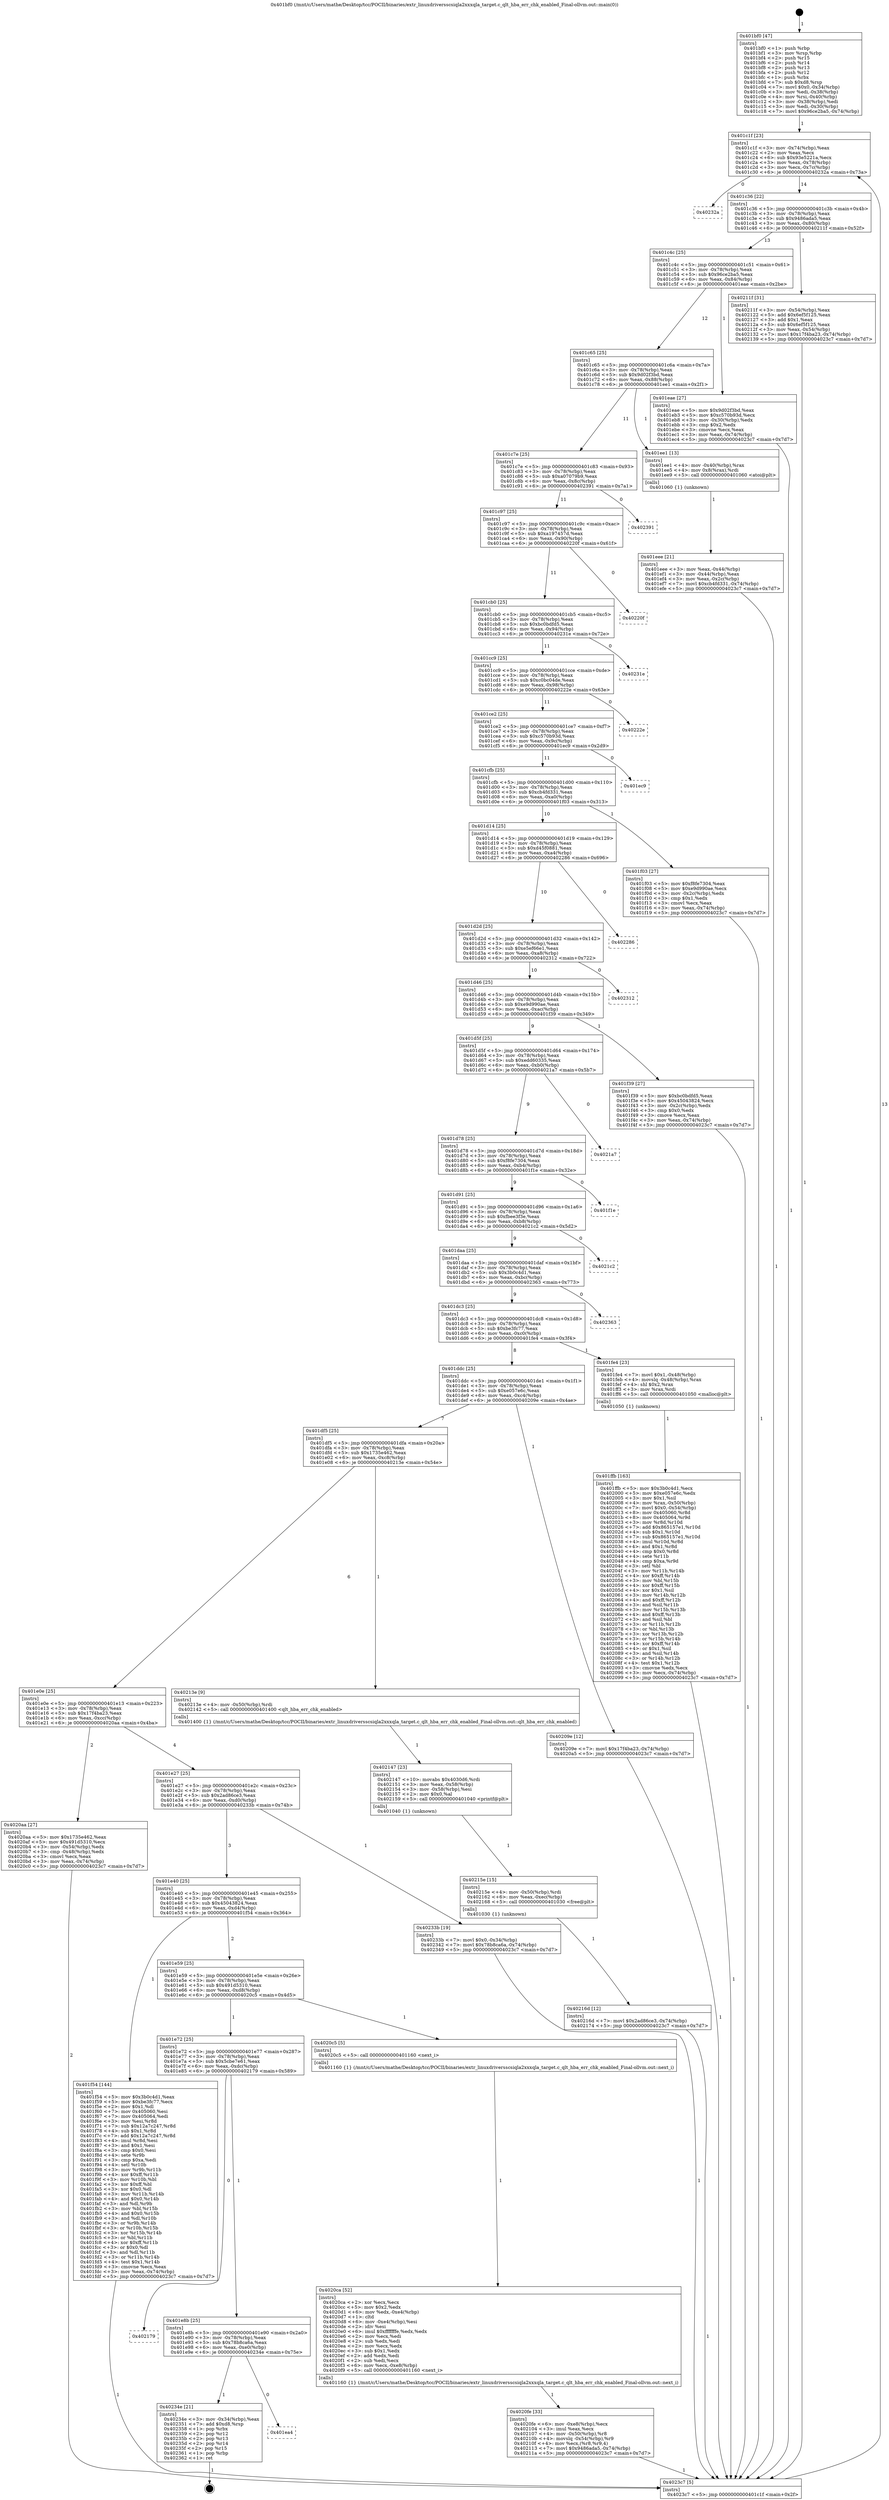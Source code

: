 digraph "0x401bf0" {
  label = "0x401bf0 (/mnt/c/Users/mathe/Desktop/tcc/POCII/binaries/extr_linuxdriversscsiqla2xxxqla_target.c_qlt_hba_err_chk_enabled_Final-ollvm.out::main(0))"
  labelloc = "t"
  node[shape=record]

  Entry [label="",width=0.3,height=0.3,shape=circle,fillcolor=black,style=filled]
  "0x401c1f" [label="{
     0x401c1f [23]\l
     | [instrs]\l
     &nbsp;&nbsp;0x401c1f \<+3\>: mov -0x74(%rbp),%eax\l
     &nbsp;&nbsp;0x401c22 \<+2\>: mov %eax,%ecx\l
     &nbsp;&nbsp;0x401c24 \<+6\>: sub $0x93e5221a,%ecx\l
     &nbsp;&nbsp;0x401c2a \<+3\>: mov %eax,-0x78(%rbp)\l
     &nbsp;&nbsp;0x401c2d \<+3\>: mov %ecx,-0x7c(%rbp)\l
     &nbsp;&nbsp;0x401c30 \<+6\>: je 000000000040232a \<main+0x73a\>\l
  }"]
  "0x40232a" [label="{
     0x40232a\l
  }", style=dashed]
  "0x401c36" [label="{
     0x401c36 [22]\l
     | [instrs]\l
     &nbsp;&nbsp;0x401c36 \<+5\>: jmp 0000000000401c3b \<main+0x4b\>\l
     &nbsp;&nbsp;0x401c3b \<+3\>: mov -0x78(%rbp),%eax\l
     &nbsp;&nbsp;0x401c3e \<+5\>: sub $0x9486ada5,%eax\l
     &nbsp;&nbsp;0x401c43 \<+3\>: mov %eax,-0x80(%rbp)\l
     &nbsp;&nbsp;0x401c46 \<+6\>: je 000000000040211f \<main+0x52f\>\l
  }"]
  Exit [label="",width=0.3,height=0.3,shape=circle,fillcolor=black,style=filled,peripheries=2]
  "0x40211f" [label="{
     0x40211f [31]\l
     | [instrs]\l
     &nbsp;&nbsp;0x40211f \<+3\>: mov -0x54(%rbp),%eax\l
     &nbsp;&nbsp;0x402122 \<+5\>: add $0x6ef5f125,%eax\l
     &nbsp;&nbsp;0x402127 \<+3\>: add $0x1,%eax\l
     &nbsp;&nbsp;0x40212a \<+5\>: sub $0x6ef5f125,%eax\l
     &nbsp;&nbsp;0x40212f \<+3\>: mov %eax,-0x54(%rbp)\l
     &nbsp;&nbsp;0x402132 \<+7\>: movl $0x17f4ba23,-0x74(%rbp)\l
     &nbsp;&nbsp;0x402139 \<+5\>: jmp 00000000004023c7 \<main+0x7d7\>\l
  }"]
  "0x401c4c" [label="{
     0x401c4c [25]\l
     | [instrs]\l
     &nbsp;&nbsp;0x401c4c \<+5\>: jmp 0000000000401c51 \<main+0x61\>\l
     &nbsp;&nbsp;0x401c51 \<+3\>: mov -0x78(%rbp),%eax\l
     &nbsp;&nbsp;0x401c54 \<+5\>: sub $0x96ce2ba5,%eax\l
     &nbsp;&nbsp;0x401c59 \<+6\>: mov %eax,-0x84(%rbp)\l
     &nbsp;&nbsp;0x401c5f \<+6\>: je 0000000000401eae \<main+0x2be\>\l
  }"]
  "0x401ea4" [label="{
     0x401ea4\l
  }", style=dashed]
  "0x401eae" [label="{
     0x401eae [27]\l
     | [instrs]\l
     &nbsp;&nbsp;0x401eae \<+5\>: mov $0x9d02f3bd,%eax\l
     &nbsp;&nbsp;0x401eb3 \<+5\>: mov $0xc570b93d,%ecx\l
     &nbsp;&nbsp;0x401eb8 \<+3\>: mov -0x30(%rbp),%edx\l
     &nbsp;&nbsp;0x401ebb \<+3\>: cmp $0x2,%edx\l
     &nbsp;&nbsp;0x401ebe \<+3\>: cmovne %ecx,%eax\l
     &nbsp;&nbsp;0x401ec1 \<+3\>: mov %eax,-0x74(%rbp)\l
     &nbsp;&nbsp;0x401ec4 \<+5\>: jmp 00000000004023c7 \<main+0x7d7\>\l
  }"]
  "0x401c65" [label="{
     0x401c65 [25]\l
     | [instrs]\l
     &nbsp;&nbsp;0x401c65 \<+5\>: jmp 0000000000401c6a \<main+0x7a\>\l
     &nbsp;&nbsp;0x401c6a \<+3\>: mov -0x78(%rbp),%eax\l
     &nbsp;&nbsp;0x401c6d \<+5\>: sub $0x9d02f3bd,%eax\l
     &nbsp;&nbsp;0x401c72 \<+6\>: mov %eax,-0x88(%rbp)\l
     &nbsp;&nbsp;0x401c78 \<+6\>: je 0000000000401ee1 \<main+0x2f1\>\l
  }"]
  "0x4023c7" [label="{
     0x4023c7 [5]\l
     | [instrs]\l
     &nbsp;&nbsp;0x4023c7 \<+5\>: jmp 0000000000401c1f \<main+0x2f\>\l
  }"]
  "0x401bf0" [label="{
     0x401bf0 [47]\l
     | [instrs]\l
     &nbsp;&nbsp;0x401bf0 \<+1\>: push %rbp\l
     &nbsp;&nbsp;0x401bf1 \<+3\>: mov %rsp,%rbp\l
     &nbsp;&nbsp;0x401bf4 \<+2\>: push %r15\l
     &nbsp;&nbsp;0x401bf6 \<+2\>: push %r14\l
     &nbsp;&nbsp;0x401bf8 \<+2\>: push %r13\l
     &nbsp;&nbsp;0x401bfa \<+2\>: push %r12\l
     &nbsp;&nbsp;0x401bfc \<+1\>: push %rbx\l
     &nbsp;&nbsp;0x401bfd \<+7\>: sub $0xd8,%rsp\l
     &nbsp;&nbsp;0x401c04 \<+7\>: movl $0x0,-0x34(%rbp)\l
     &nbsp;&nbsp;0x401c0b \<+3\>: mov %edi,-0x38(%rbp)\l
     &nbsp;&nbsp;0x401c0e \<+4\>: mov %rsi,-0x40(%rbp)\l
     &nbsp;&nbsp;0x401c12 \<+3\>: mov -0x38(%rbp),%edi\l
     &nbsp;&nbsp;0x401c15 \<+3\>: mov %edi,-0x30(%rbp)\l
     &nbsp;&nbsp;0x401c18 \<+7\>: movl $0x96ce2ba5,-0x74(%rbp)\l
  }"]
  "0x40234e" [label="{
     0x40234e [21]\l
     | [instrs]\l
     &nbsp;&nbsp;0x40234e \<+3\>: mov -0x34(%rbp),%eax\l
     &nbsp;&nbsp;0x402351 \<+7\>: add $0xd8,%rsp\l
     &nbsp;&nbsp;0x402358 \<+1\>: pop %rbx\l
     &nbsp;&nbsp;0x402359 \<+2\>: pop %r12\l
     &nbsp;&nbsp;0x40235b \<+2\>: pop %r13\l
     &nbsp;&nbsp;0x40235d \<+2\>: pop %r14\l
     &nbsp;&nbsp;0x40235f \<+2\>: pop %r15\l
     &nbsp;&nbsp;0x402361 \<+1\>: pop %rbp\l
     &nbsp;&nbsp;0x402362 \<+1\>: ret\l
  }"]
  "0x401ee1" [label="{
     0x401ee1 [13]\l
     | [instrs]\l
     &nbsp;&nbsp;0x401ee1 \<+4\>: mov -0x40(%rbp),%rax\l
     &nbsp;&nbsp;0x401ee5 \<+4\>: mov 0x8(%rax),%rdi\l
     &nbsp;&nbsp;0x401ee9 \<+5\>: call 0000000000401060 \<atoi@plt\>\l
     | [calls]\l
     &nbsp;&nbsp;0x401060 \{1\} (unknown)\l
  }"]
  "0x401c7e" [label="{
     0x401c7e [25]\l
     | [instrs]\l
     &nbsp;&nbsp;0x401c7e \<+5\>: jmp 0000000000401c83 \<main+0x93\>\l
     &nbsp;&nbsp;0x401c83 \<+3\>: mov -0x78(%rbp),%eax\l
     &nbsp;&nbsp;0x401c86 \<+5\>: sub $0xa07079b9,%eax\l
     &nbsp;&nbsp;0x401c8b \<+6\>: mov %eax,-0x8c(%rbp)\l
     &nbsp;&nbsp;0x401c91 \<+6\>: je 0000000000402391 \<main+0x7a1\>\l
  }"]
  "0x401eee" [label="{
     0x401eee [21]\l
     | [instrs]\l
     &nbsp;&nbsp;0x401eee \<+3\>: mov %eax,-0x44(%rbp)\l
     &nbsp;&nbsp;0x401ef1 \<+3\>: mov -0x44(%rbp),%eax\l
     &nbsp;&nbsp;0x401ef4 \<+3\>: mov %eax,-0x2c(%rbp)\l
     &nbsp;&nbsp;0x401ef7 \<+7\>: movl $0xcb4fd331,-0x74(%rbp)\l
     &nbsp;&nbsp;0x401efe \<+5\>: jmp 00000000004023c7 \<main+0x7d7\>\l
  }"]
  "0x401e8b" [label="{
     0x401e8b [25]\l
     | [instrs]\l
     &nbsp;&nbsp;0x401e8b \<+5\>: jmp 0000000000401e90 \<main+0x2a0\>\l
     &nbsp;&nbsp;0x401e90 \<+3\>: mov -0x78(%rbp),%eax\l
     &nbsp;&nbsp;0x401e93 \<+5\>: sub $0x78b8ca6a,%eax\l
     &nbsp;&nbsp;0x401e98 \<+6\>: mov %eax,-0xe0(%rbp)\l
     &nbsp;&nbsp;0x401e9e \<+6\>: je 000000000040234e \<main+0x75e\>\l
  }"]
  "0x402391" [label="{
     0x402391\l
  }", style=dashed]
  "0x401c97" [label="{
     0x401c97 [25]\l
     | [instrs]\l
     &nbsp;&nbsp;0x401c97 \<+5\>: jmp 0000000000401c9c \<main+0xac\>\l
     &nbsp;&nbsp;0x401c9c \<+3\>: mov -0x78(%rbp),%eax\l
     &nbsp;&nbsp;0x401c9f \<+5\>: sub $0xa197457d,%eax\l
     &nbsp;&nbsp;0x401ca4 \<+6\>: mov %eax,-0x90(%rbp)\l
     &nbsp;&nbsp;0x401caa \<+6\>: je 000000000040220f \<main+0x61f\>\l
  }"]
  "0x402179" [label="{
     0x402179\l
  }", style=dashed]
  "0x40220f" [label="{
     0x40220f\l
  }", style=dashed]
  "0x401cb0" [label="{
     0x401cb0 [25]\l
     | [instrs]\l
     &nbsp;&nbsp;0x401cb0 \<+5\>: jmp 0000000000401cb5 \<main+0xc5\>\l
     &nbsp;&nbsp;0x401cb5 \<+3\>: mov -0x78(%rbp),%eax\l
     &nbsp;&nbsp;0x401cb8 \<+5\>: sub $0xbc0bdfd5,%eax\l
     &nbsp;&nbsp;0x401cbd \<+6\>: mov %eax,-0x94(%rbp)\l
     &nbsp;&nbsp;0x401cc3 \<+6\>: je 000000000040231e \<main+0x72e\>\l
  }"]
  "0x40216d" [label="{
     0x40216d [12]\l
     | [instrs]\l
     &nbsp;&nbsp;0x40216d \<+7\>: movl $0x2ad86ce3,-0x74(%rbp)\l
     &nbsp;&nbsp;0x402174 \<+5\>: jmp 00000000004023c7 \<main+0x7d7\>\l
  }"]
  "0x40231e" [label="{
     0x40231e\l
  }", style=dashed]
  "0x401cc9" [label="{
     0x401cc9 [25]\l
     | [instrs]\l
     &nbsp;&nbsp;0x401cc9 \<+5\>: jmp 0000000000401cce \<main+0xde\>\l
     &nbsp;&nbsp;0x401cce \<+3\>: mov -0x78(%rbp),%eax\l
     &nbsp;&nbsp;0x401cd1 \<+5\>: sub $0xc0bc04de,%eax\l
     &nbsp;&nbsp;0x401cd6 \<+6\>: mov %eax,-0x98(%rbp)\l
     &nbsp;&nbsp;0x401cdc \<+6\>: je 000000000040222e \<main+0x63e\>\l
  }"]
  "0x40215e" [label="{
     0x40215e [15]\l
     | [instrs]\l
     &nbsp;&nbsp;0x40215e \<+4\>: mov -0x50(%rbp),%rdi\l
     &nbsp;&nbsp;0x402162 \<+6\>: mov %eax,-0xec(%rbp)\l
     &nbsp;&nbsp;0x402168 \<+5\>: call 0000000000401030 \<free@plt\>\l
     | [calls]\l
     &nbsp;&nbsp;0x401030 \{1\} (unknown)\l
  }"]
  "0x40222e" [label="{
     0x40222e\l
  }", style=dashed]
  "0x401ce2" [label="{
     0x401ce2 [25]\l
     | [instrs]\l
     &nbsp;&nbsp;0x401ce2 \<+5\>: jmp 0000000000401ce7 \<main+0xf7\>\l
     &nbsp;&nbsp;0x401ce7 \<+3\>: mov -0x78(%rbp),%eax\l
     &nbsp;&nbsp;0x401cea \<+5\>: sub $0xc570b93d,%eax\l
     &nbsp;&nbsp;0x401cef \<+6\>: mov %eax,-0x9c(%rbp)\l
     &nbsp;&nbsp;0x401cf5 \<+6\>: je 0000000000401ec9 \<main+0x2d9\>\l
  }"]
  "0x402147" [label="{
     0x402147 [23]\l
     | [instrs]\l
     &nbsp;&nbsp;0x402147 \<+10\>: movabs $0x4030d6,%rdi\l
     &nbsp;&nbsp;0x402151 \<+3\>: mov %eax,-0x58(%rbp)\l
     &nbsp;&nbsp;0x402154 \<+3\>: mov -0x58(%rbp),%esi\l
     &nbsp;&nbsp;0x402157 \<+2\>: mov $0x0,%al\l
     &nbsp;&nbsp;0x402159 \<+5\>: call 0000000000401040 \<printf@plt\>\l
     | [calls]\l
     &nbsp;&nbsp;0x401040 \{1\} (unknown)\l
  }"]
  "0x401ec9" [label="{
     0x401ec9\l
  }", style=dashed]
  "0x401cfb" [label="{
     0x401cfb [25]\l
     | [instrs]\l
     &nbsp;&nbsp;0x401cfb \<+5\>: jmp 0000000000401d00 \<main+0x110\>\l
     &nbsp;&nbsp;0x401d00 \<+3\>: mov -0x78(%rbp),%eax\l
     &nbsp;&nbsp;0x401d03 \<+5\>: sub $0xcb4fd331,%eax\l
     &nbsp;&nbsp;0x401d08 \<+6\>: mov %eax,-0xa0(%rbp)\l
     &nbsp;&nbsp;0x401d0e \<+6\>: je 0000000000401f03 \<main+0x313\>\l
  }"]
  "0x4020fe" [label="{
     0x4020fe [33]\l
     | [instrs]\l
     &nbsp;&nbsp;0x4020fe \<+6\>: mov -0xe8(%rbp),%ecx\l
     &nbsp;&nbsp;0x402104 \<+3\>: imul %eax,%ecx\l
     &nbsp;&nbsp;0x402107 \<+4\>: mov -0x50(%rbp),%r8\l
     &nbsp;&nbsp;0x40210b \<+4\>: movslq -0x54(%rbp),%r9\l
     &nbsp;&nbsp;0x40210f \<+4\>: mov %ecx,(%r8,%r9,4)\l
     &nbsp;&nbsp;0x402113 \<+7\>: movl $0x9486ada5,-0x74(%rbp)\l
     &nbsp;&nbsp;0x40211a \<+5\>: jmp 00000000004023c7 \<main+0x7d7\>\l
  }"]
  "0x401f03" [label="{
     0x401f03 [27]\l
     | [instrs]\l
     &nbsp;&nbsp;0x401f03 \<+5\>: mov $0xf8fe7304,%eax\l
     &nbsp;&nbsp;0x401f08 \<+5\>: mov $0xe9d990ae,%ecx\l
     &nbsp;&nbsp;0x401f0d \<+3\>: mov -0x2c(%rbp),%edx\l
     &nbsp;&nbsp;0x401f10 \<+3\>: cmp $0x1,%edx\l
     &nbsp;&nbsp;0x401f13 \<+3\>: cmovl %ecx,%eax\l
     &nbsp;&nbsp;0x401f16 \<+3\>: mov %eax,-0x74(%rbp)\l
     &nbsp;&nbsp;0x401f19 \<+5\>: jmp 00000000004023c7 \<main+0x7d7\>\l
  }"]
  "0x401d14" [label="{
     0x401d14 [25]\l
     | [instrs]\l
     &nbsp;&nbsp;0x401d14 \<+5\>: jmp 0000000000401d19 \<main+0x129\>\l
     &nbsp;&nbsp;0x401d19 \<+3\>: mov -0x78(%rbp),%eax\l
     &nbsp;&nbsp;0x401d1c \<+5\>: sub $0xd45f0881,%eax\l
     &nbsp;&nbsp;0x401d21 \<+6\>: mov %eax,-0xa4(%rbp)\l
     &nbsp;&nbsp;0x401d27 \<+6\>: je 0000000000402286 \<main+0x696\>\l
  }"]
  "0x4020ca" [label="{
     0x4020ca [52]\l
     | [instrs]\l
     &nbsp;&nbsp;0x4020ca \<+2\>: xor %ecx,%ecx\l
     &nbsp;&nbsp;0x4020cc \<+5\>: mov $0x2,%edx\l
     &nbsp;&nbsp;0x4020d1 \<+6\>: mov %edx,-0xe4(%rbp)\l
     &nbsp;&nbsp;0x4020d7 \<+1\>: cltd\l
     &nbsp;&nbsp;0x4020d8 \<+6\>: mov -0xe4(%rbp),%esi\l
     &nbsp;&nbsp;0x4020de \<+2\>: idiv %esi\l
     &nbsp;&nbsp;0x4020e0 \<+6\>: imul $0xfffffffe,%edx,%edx\l
     &nbsp;&nbsp;0x4020e6 \<+2\>: mov %ecx,%edi\l
     &nbsp;&nbsp;0x4020e8 \<+2\>: sub %edx,%edi\l
     &nbsp;&nbsp;0x4020ea \<+2\>: mov %ecx,%edx\l
     &nbsp;&nbsp;0x4020ec \<+3\>: sub $0x1,%edx\l
     &nbsp;&nbsp;0x4020ef \<+2\>: add %edx,%edi\l
     &nbsp;&nbsp;0x4020f1 \<+2\>: sub %edi,%ecx\l
     &nbsp;&nbsp;0x4020f3 \<+6\>: mov %ecx,-0xe8(%rbp)\l
     &nbsp;&nbsp;0x4020f9 \<+5\>: call 0000000000401160 \<next_i\>\l
     | [calls]\l
     &nbsp;&nbsp;0x401160 \{1\} (/mnt/c/Users/mathe/Desktop/tcc/POCII/binaries/extr_linuxdriversscsiqla2xxxqla_target.c_qlt_hba_err_chk_enabled_Final-ollvm.out::next_i)\l
  }"]
  "0x402286" [label="{
     0x402286\l
  }", style=dashed]
  "0x401d2d" [label="{
     0x401d2d [25]\l
     | [instrs]\l
     &nbsp;&nbsp;0x401d2d \<+5\>: jmp 0000000000401d32 \<main+0x142\>\l
     &nbsp;&nbsp;0x401d32 \<+3\>: mov -0x78(%rbp),%eax\l
     &nbsp;&nbsp;0x401d35 \<+5\>: sub $0xe5ef66e1,%eax\l
     &nbsp;&nbsp;0x401d3a \<+6\>: mov %eax,-0xa8(%rbp)\l
     &nbsp;&nbsp;0x401d40 \<+6\>: je 0000000000402312 \<main+0x722\>\l
  }"]
  "0x401e72" [label="{
     0x401e72 [25]\l
     | [instrs]\l
     &nbsp;&nbsp;0x401e72 \<+5\>: jmp 0000000000401e77 \<main+0x287\>\l
     &nbsp;&nbsp;0x401e77 \<+3\>: mov -0x78(%rbp),%eax\l
     &nbsp;&nbsp;0x401e7a \<+5\>: sub $0x5cbe7e61,%eax\l
     &nbsp;&nbsp;0x401e7f \<+6\>: mov %eax,-0xdc(%rbp)\l
     &nbsp;&nbsp;0x401e85 \<+6\>: je 0000000000402179 \<main+0x589\>\l
  }"]
  "0x402312" [label="{
     0x402312\l
  }", style=dashed]
  "0x401d46" [label="{
     0x401d46 [25]\l
     | [instrs]\l
     &nbsp;&nbsp;0x401d46 \<+5\>: jmp 0000000000401d4b \<main+0x15b\>\l
     &nbsp;&nbsp;0x401d4b \<+3\>: mov -0x78(%rbp),%eax\l
     &nbsp;&nbsp;0x401d4e \<+5\>: sub $0xe9d990ae,%eax\l
     &nbsp;&nbsp;0x401d53 \<+6\>: mov %eax,-0xac(%rbp)\l
     &nbsp;&nbsp;0x401d59 \<+6\>: je 0000000000401f39 \<main+0x349\>\l
  }"]
  "0x4020c5" [label="{
     0x4020c5 [5]\l
     | [instrs]\l
     &nbsp;&nbsp;0x4020c5 \<+5\>: call 0000000000401160 \<next_i\>\l
     | [calls]\l
     &nbsp;&nbsp;0x401160 \{1\} (/mnt/c/Users/mathe/Desktop/tcc/POCII/binaries/extr_linuxdriversscsiqla2xxxqla_target.c_qlt_hba_err_chk_enabled_Final-ollvm.out::next_i)\l
  }"]
  "0x401f39" [label="{
     0x401f39 [27]\l
     | [instrs]\l
     &nbsp;&nbsp;0x401f39 \<+5\>: mov $0xbc0bdfd5,%eax\l
     &nbsp;&nbsp;0x401f3e \<+5\>: mov $0x45043824,%ecx\l
     &nbsp;&nbsp;0x401f43 \<+3\>: mov -0x2c(%rbp),%edx\l
     &nbsp;&nbsp;0x401f46 \<+3\>: cmp $0x0,%edx\l
     &nbsp;&nbsp;0x401f49 \<+3\>: cmove %ecx,%eax\l
     &nbsp;&nbsp;0x401f4c \<+3\>: mov %eax,-0x74(%rbp)\l
     &nbsp;&nbsp;0x401f4f \<+5\>: jmp 00000000004023c7 \<main+0x7d7\>\l
  }"]
  "0x401d5f" [label="{
     0x401d5f [25]\l
     | [instrs]\l
     &nbsp;&nbsp;0x401d5f \<+5\>: jmp 0000000000401d64 \<main+0x174\>\l
     &nbsp;&nbsp;0x401d64 \<+3\>: mov -0x78(%rbp),%eax\l
     &nbsp;&nbsp;0x401d67 \<+5\>: sub $0xedd60335,%eax\l
     &nbsp;&nbsp;0x401d6c \<+6\>: mov %eax,-0xb0(%rbp)\l
     &nbsp;&nbsp;0x401d72 \<+6\>: je 00000000004021a7 \<main+0x5b7\>\l
  }"]
  "0x401ffb" [label="{
     0x401ffb [163]\l
     | [instrs]\l
     &nbsp;&nbsp;0x401ffb \<+5\>: mov $0x3b0c4d1,%ecx\l
     &nbsp;&nbsp;0x402000 \<+5\>: mov $0xe057e6c,%edx\l
     &nbsp;&nbsp;0x402005 \<+3\>: mov $0x1,%sil\l
     &nbsp;&nbsp;0x402008 \<+4\>: mov %rax,-0x50(%rbp)\l
     &nbsp;&nbsp;0x40200c \<+7\>: movl $0x0,-0x54(%rbp)\l
     &nbsp;&nbsp;0x402013 \<+8\>: mov 0x405060,%r8d\l
     &nbsp;&nbsp;0x40201b \<+8\>: mov 0x405064,%r9d\l
     &nbsp;&nbsp;0x402023 \<+3\>: mov %r8d,%r10d\l
     &nbsp;&nbsp;0x402026 \<+7\>: add $0x865157e1,%r10d\l
     &nbsp;&nbsp;0x40202d \<+4\>: sub $0x1,%r10d\l
     &nbsp;&nbsp;0x402031 \<+7\>: sub $0x865157e1,%r10d\l
     &nbsp;&nbsp;0x402038 \<+4\>: imul %r10d,%r8d\l
     &nbsp;&nbsp;0x40203c \<+4\>: and $0x1,%r8d\l
     &nbsp;&nbsp;0x402040 \<+4\>: cmp $0x0,%r8d\l
     &nbsp;&nbsp;0x402044 \<+4\>: sete %r11b\l
     &nbsp;&nbsp;0x402048 \<+4\>: cmp $0xa,%r9d\l
     &nbsp;&nbsp;0x40204c \<+3\>: setl %bl\l
     &nbsp;&nbsp;0x40204f \<+3\>: mov %r11b,%r14b\l
     &nbsp;&nbsp;0x402052 \<+4\>: xor $0xff,%r14b\l
     &nbsp;&nbsp;0x402056 \<+3\>: mov %bl,%r15b\l
     &nbsp;&nbsp;0x402059 \<+4\>: xor $0xff,%r15b\l
     &nbsp;&nbsp;0x40205d \<+4\>: xor $0x1,%sil\l
     &nbsp;&nbsp;0x402061 \<+3\>: mov %r14b,%r12b\l
     &nbsp;&nbsp;0x402064 \<+4\>: and $0xff,%r12b\l
     &nbsp;&nbsp;0x402068 \<+3\>: and %sil,%r11b\l
     &nbsp;&nbsp;0x40206b \<+3\>: mov %r15b,%r13b\l
     &nbsp;&nbsp;0x40206e \<+4\>: and $0xff,%r13b\l
     &nbsp;&nbsp;0x402072 \<+3\>: and %sil,%bl\l
     &nbsp;&nbsp;0x402075 \<+3\>: or %r11b,%r12b\l
     &nbsp;&nbsp;0x402078 \<+3\>: or %bl,%r13b\l
     &nbsp;&nbsp;0x40207b \<+3\>: xor %r13b,%r12b\l
     &nbsp;&nbsp;0x40207e \<+3\>: or %r15b,%r14b\l
     &nbsp;&nbsp;0x402081 \<+4\>: xor $0xff,%r14b\l
     &nbsp;&nbsp;0x402085 \<+4\>: or $0x1,%sil\l
     &nbsp;&nbsp;0x402089 \<+3\>: and %sil,%r14b\l
     &nbsp;&nbsp;0x40208c \<+3\>: or %r14b,%r12b\l
     &nbsp;&nbsp;0x40208f \<+4\>: test $0x1,%r12b\l
     &nbsp;&nbsp;0x402093 \<+3\>: cmovne %edx,%ecx\l
     &nbsp;&nbsp;0x402096 \<+3\>: mov %ecx,-0x74(%rbp)\l
     &nbsp;&nbsp;0x402099 \<+5\>: jmp 00000000004023c7 \<main+0x7d7\>\l
  }"]
  "0x4021a7" [label="{
     0x4021a7\l
  }", style=dashed]
  "0x401d78" [label="{
     0x401d78 [25]\l
     | [instrs]\l
     &nbsp;&nbsp;0x401d78 \<+5\>: jmp 0000000000401d7d \<main+0x18d\>\l
     &nbsp;&nbsp;0x401d7d \<+3\>: mov -0x78(%rbp),%eax\l
     &nbsp;&nbsp;0x401d80 \<+5\>: sub $0xf8fe7304,%eax\l
     &nbsp;&nbsp;0x401d85 \<+6\>: mov %eax,-0xb4(%rbp)\l
     &nbsp;&nbsp;0x401d8b \<+6\>: je 0000000000401f1e \<main+0x32e\>\l
  }"]
  "0x401e59" [label="{
     0x401e59 [25]\l
     | [instrs]\l
     &nbsp;&nbsp;0x401e59 \<+5\>: jmp 0000000000401e5e \<main+0x26e\>\l
     &nbsp;&nbsp;0x401e5e \<+3\>: mov -0x78(%rbp),%eax\l
     &nbsp;&nbsp;0x401e61 \<+5\>: sub $0x491d5310,%eax\l
     &nbsp;&nbsp;0x401e66 \<+6\>: mov %eax,-0xd8(%rbp)\l
     &nbsp;&nbsp;0x401e6c \<+6\>: je 00000000004020c5 \<main+0x4d5\>\l
  }"]
  "0x401f1e" [label="{
     0x401f1e\l
  }", style=dashed]
  "0x401d91" [label="{
     0x401d91 [25]\l
     | [instrs]\l
     &nbsp;&nbsp;0x401d91 \<+5\>: jmp 0000000000401d96 \<main+0x1a6\>\l
     &nbsp;&nbsp;0x401d96 \<+3\>: mov -0x78(%rbp),%eax\l
     &nbsp;&nbsp;0x401d99 \<+5\>: sub $0xfbee3f3e,%eax\l
     &nbsp;&nbsp;0x401d9e \<+6\>: mov %eax,-0xb8(%rbp)\l
     &nbsp;&nbsp;0x401da4 \<+6\>: je 00000000004021c2 \<main+0x5d2\>\l
  }"]
  "0x401f54" [label="{
     0x401f54 [144]\l
     | [instrs]\l
     &nbsp;&nbsp;0x401f54 \<+5\>: mov $0x3b0c4d1,%eax\l
     &nbsp;&nbsp;0x401f59 \<+5\>: mov $0xbe3fc77,%ecx\l
     &nbsp;&nbsp;0x401f5e \<+2\>: mov $0x1,%dl\l
     &nbsp;&nbsp;0x401f60 \<+7\>: mov 0x405060,%esi\l
     &nbsp;&nbsp;0x401f67 \<+7\>: mov 0x405064,%edi\l
     &nbsp;&nbsp;0x401f6e \<+3\>: mov %esi,%r8d\l
     &nbsp;&nbsp;0x401f71 \<+7\>: sub $0x12a7c247,%r8d\l
     &nbsp;&nbsp;0x401f78 \<+4\>: sub $0x1,%r8d\l
     &nbsp;&nbsp;0x401f7c \<+7\>: add $0x12a7c247,%r8d\l
     &nbsp;&nbsp;0x401f83 \<+4\>: imul %r8d,%esi\l
     &nbsp;&nbsp;0x401f87 \<+3\>: and $0x1,%esi\l
     &nbsp;&nbsp;0x401f8a \<+3\>: cmp $0x0,%esi\l
     &nbsp;&nbsp;0x401f8d \<+4\>: sete %r9b\l
     &nbsp;&nbsp;0x401f91 \<+3\>: cmp $0xa,%edi\l
     &nbsp;&nbsp;0x401f94 \<+4\>: setl %r10b\l
     &nbsp;&nbsp;0x401f98 \<+3\>: mov %r9b,%r11b\l
     &nbsp;&nbsp;0x401f9b \<+4\>: xor $0xff,%r11b\l
     &nbsp;&nbsp;0x401f9f \<+3\>: mov %r10b,%bl\l
     &nbsp;&nbsp;0x401fa2 \<+3\>: xor $0xff,%bl\l
     &nbsp;&nbsp;0x401fa5 \<+3\>: xor $0x0,%dl\l
     &nbsp;&nbsp;0x401fa8 \<+3\>: mov %r11b,%r14b\l
     &nbsp;&nbsp;0x401fab \<+4\>: and $0x0,%r14b\l
     &nbsp;&nbsp;0x401faf \<+3\>: and %dl,%r9b\l
     &nbsp;&nbsp;0x401fb2 \<+3\>: mov %bl,%r15b\l
     &nbsp;&nbsp;0x401fb5 \<+4\>: and $0x0,%r15b\l
     &nbsp;&nbsp;0x401fb9 \<+3\>: and %dl,%r10b\l
     &nbsp;&nbsp;0x401fbc \<+3\>: or %r9b,%r14b\l
     &nbsp;&nbsp;0x401fbf \<+3\>: or %r10b,%r15b\l
     &nbsp;&nbsp;0x401fc2 \<+3\>: xor %r15b,%r14b\l
     &nbsp;&nbsp;0x401fc5 \<+3\>: or %bl,%r11b\l
     &nbsp;&nbsp;0x401fc8 \<+4\>: xor $0xff,%r11b\l
     &nbsp;&nbsp;0x401fcc \<+3\>: or $0x0,%dl\l
     &nbsp;&nbsp;0x401fcf \<+3\>: and %dl,%r11b\l
     &nbsp;&nbsp;0x401fd2 \<+3\>: or %r11b,%r14b\l
     &nbsp;&nbsp;0x401fd5 \<+4\>: test $0x1,%r14b\l
     &nbsp;&nbsp;0x401fd9 \<+3\>: cmovne %ecx,%eax\l
     &nbsp;&nbsp;0x401fdc \<+3\>: mov %eax,-0x74(%rbp)\l
     &nbsp;&nbsp;0x401fdf \<+5\>: jmp 00000000004023c7 \<main+0x7d7\>\l
  }"]
  "0x4021c2" [label="{
     0x4021c2\l
  }", style=dashed]
  "0x401daa" [label="{
     0x401daa [25]\l
     | [instrs]\l
     &nbsp;&nbsp;0x401daa \<+5\>: jmp 0000000000401daf \<main+0x1bf\>\l
     &nbsp;&nbsp;0x401daf \<+3\>: mov -0x78(%rbp),%eax\l
     &nbsp;&nbsp;0x401db2 \<+5\>: sub $0x3b0c4d1,%eax\l
     &nbsp;&nbsp;0x401db7 \<+6\>: mov %eax,-0xbc(%rbp)\l
     &nbsp;&nbsp;0x401dbd \<+6\>: je 0000000000402363 \<main+0x773\>\l
  }"]
  "0x401e40" [label="{
     0x401e40 [25]\l
     | [instrs]\l
     &nbsp;&nbsp;0x401e40 \<+5\>: jmp 0000000000401e45 \<main+0x255\>\l
     &nbsp;&nbsp;0x401e45 \<+3\>: mov -0x78(%rbp),%eax\l
     &nbsp;&nbsp;0x401e48 \<+5\>: sub $0x45043824,%eax\l
     &nbsp;&nbsp;0x401e4d \<+6\>: mov %eax,-0xd4(%rbp)\l
     &nbsp;&nbsp;0x401e53 \<+6\>: je 0000000000401f54 \<main+0x364\>\l
  }"]
  "0x402363" [label="{
     0x402363\l
  }", style=dashed]
  "0x401dc3" [label="{
     0x401dc3 [25]\l
     | [instrs]\l
     &nbsp;&nbsp;0x401dc3 \<+5\>: jmp 0000000000401dc8 \<main+0x1d8\>\l
     &nbsp;&nbsp;0x401dc8 \<+3\>: mov -0x78(%rbp),%eax\l
     &nbsp;&nbsp;0x401dcb \<+5\>: sub $0xbe3fc77,%eax\l
     &nbsp;&nbsp;0x401dd0 \<+6\>: mov %eax,-0xc0(%rbp)\l
     &nbsp;&nbsp;0x401dd6 \<+6\>: je 0000000000401fe4 \<main+0x3f4\>\l
  }"]
  "0x40233b" [label="{
     0x40233b [19]\l
     | [instrs]\l
     &nbsp;&nbsp;0x40233b \<+7\>: movl $0x0,-0x34(%rbp)\l
     &nbsp;&nbsp;0x402342 \<+7\>: movl $0x78b8ca6a,-0x74(%rbp)\l
     &nbsp;&nbsp;0x402349 \<+5\>: jmp 00000000004023c7 \<main+0x7d7\>\l
  }"]
  "0x401fe4" [label="{
     0x401fe4 [23]\l
     | [instrs]\l
     &nbsp;&nbsp;0x401fe4 \<+7\>: movl $0x1,-0x48(%rbp)\l
     &nbsp;&nbsp;0x401feb \<+4\>: movslq -0x48(%rbp),%rax\l
     &nbsp;&nbsp;0x401fef \<+4\>: shl $0x2,%rax\l
     &nbsp;&nbsp;0x401ff3 \<+3\>: mov %rax,%rdi\l
     &nbsp;&nbsp;0x401ff6 \<+5\>: call 0000000000401050 \<malloc@plt\>\l
     | [calls]\l
     &nbsp;&nbsp;0x401050 \{1\} (unknown)\l
  }"]
  "0x401ddc" [label="{
     0x401ddc [25]\l
     | [instrs]\l
     &nbsp;&nbsp;0x401ddc \<+5\>: jmp 0000000000401de1 \<main+0x1f1\>\l
     &nbsp;&nbsp;0x401de1 \<+3\>: mov -0x78(%rbp),%eax\l
     &nbsp;&nbsp;0x401de4 \<+5\>: sub $0xe057e6c,%eax\l
     &nbsp;&nbsp;0x401de9 \<+6\>: mov %eax,-0xc4(%rbp)\l
     &nbsp;&nbsp;0x401def \<+6\>: je 000000000040209e \<main+0x4ae\>\l
  }"]
  "0x401e27" [label="{
     0x401e27 [25]\l
     | [instrs]\l
     &nbsp;&nbsp;0x401e27 \<+5\>: jmp 0000000000401e2c \<main+0x23c\>\l
     &nbsp;&nbsp;0x401e2c \<+3\>: mov -0x78(%rbp),%eax\l
     &nbsp;&nbsp;0x401e2f \<+5\>: sub $0x2ad86ce3,%eax\l
     &nbsp;&nbsp;0x401e34 \<+6\>: mov %eax,-0xd0(%rbp)\l
     &nbsp;&nbsp;0x401e3a \<+6\>: je 000000000040233b \<main+0x74b\>\l
  }"]
  "0x40209e" [label="{
     0x40209e [12]\l
     | [instrs]\l
     &nbsp;&nbsp;0x40209e \<+7\>: movl $0x17f4ba23,-0x74(%rbp)\l
     &nbsp;&nbsp;0x4020a5 \<+5\>: jmp 00000000004023c7 \<main+0x7d7\>\l
  }"]
  "0x401df5" [label="{
     0x401df5 [25]\l
     | [instrs]\l
     &nbsp;&nbsp;0x401df5 \<+5\>: jmp 0000000000401dfa \<main+0x20a\>\l
     &nbsp;&nbsp;0x401dfa \<+3\>: mov -0x78(%rbp),%eax\l
     &nbsp;&nbsp;0x401dfd \<+5\>: sub $0x1735e462,%eax\l
     &nbsp;&nbsp;0x401e02 \<+6\>: mov %eax,-0xc8(%rbp)\l
     &nbsp;&nbsp;0x401e08 \<+6\>: je 000000000040213e \<main+0x54e\>\l
  }"]
  "0x4020aa" [label="{
     0x4020aa [27]\l
     | [instrs]\l
     &nbsp;&nbsp;0x4020aa \<+5\>: mov $0x1735e462,%eax\l
     &nbsp;&nbsp;0x4020af \<+5\>: mov $0x491d5310,%ecx\l
     &nbsp;&nbsp;0x4020b4 \<+3\>: mov -0x54(%rbp),%edx\l
     &nbsp;&nbsp;0x4020b7 \<+3\>: cmp -0x48(%rbp),%edx\l
     &nbsp;&nbsp;0x4020ba \<+3\>: cmovl %ecx,%eax\l
     &nbsp;&nbsp;0x4020bd \<+3\>: mov %eax,-0x74(%rbp)\l
     &nbsp;&nbsp;0x4020c0 \<+5\>: jmp 00000000004023c7 \<main+0x7d7\>\l
  }"]
  "0x40213e" [label="{
     0x40213e [9]\l
     | [instrs]\l
     &nbsp;&nbsp;0x40213e \<+4\>: mov -0x50(%rbp),%rdi\l
     &nbsp;&nbsp;0x402142 \<+5\>: call 0000000000401400 \<qlt_hba_err_chk_enabled\>\l
     | [calls]\l
     &nbsp;&nbsp;0x401400 \{1\} (/mnt/c/Users/mathe/Desktop/tcc/POCII/binaries/extr_linuxdriversscsiqla2xxxqla_target.c_qlt_hba_err_chk_enabled_Final-ollvm.out::qlt_hba_err_chk_enabled)\l
  }"]
  "0x401e0e" [label="{
     0x401e0e [25]\l
     | [instrs]\l
     &nbsp;&nbsp;0x401e0e \<+5\>: jmp 0000000000401e13 \<main+0x223\>\l
     &nbsp;&nbsp;0x401e13 \<+3\>: mov -0x78(%rbp),%eax\l
     &nbsp;&nbsp;0x401e16 \<+5\>: sub $0x17f4ba23,%eax\l
     &nbsp;&nbsp;0x401e1b \<+6\>: mov %eax,-0xcc(%rbp)\l
     &nbsp;&nbsp;0x401e21 \<+6\>: je 00000000004020aa \<main+0x4ba\>\l
  }"]
  Entry -> "0x401bf0" [label=" 1"]
  "0x401c1f" -> "0x40232a" [label=" 0"]
  "0x401c1f" -> "0x401c36" [label=" 14"]
  "0x40234e" -> Exit [label=" 1"]
  "0x401c36" -> "0x40211f" [label=" 1"]
  "0x401c36" -> "0x401c4c" [label=" 13"]
  "0x401e8b" -> "0x401ea4" [label=" 0"]
  "0x401c4c" -> "0x401eae" [label=" 1"]
  "0x401c4c" -> "0x401c65" [label=" 12"]
  "0x401eae" -> "0x4023c7" [label=" 1"]
  "0x401bf0" -> "0x401c1f" [label=" 1"]
  "0x4023c7" -> "0x401c1f" [label=" 13"]
  "0x401e8b" -> "0x40234e" [label=" 1"]
  "0x401c65" -> "0x401ee1" [label=" 1"]
  "0x401c65" -> "0x401c7e" [label=" 11"]
  "0x401ee1" -> "0x401eee" [label=" 1"]
  "0x401eee" -> "0x4023c7" [label=" 1"]
  "0x401e72" -> "0x401e8b" [label=" 1"]
  "0x401c7e" -> "0x402391" [label=" 0"]
  "0x401c7e" -> "0x401c97" [label=" 11"]
  "0x401e72" -> "0x402179" [label=" 0"]
  "0x401c97" -> "0x40220f" [label=" 0"]
  "0x401c97" -> "0x401cb0" [label=" 11"]
  "0x40233b" -> "0x4023c7" [label=" 1"]
  "0x401cb0" -> "0x40231e" [label=" 0"]
  "0x401cb0" -> "0x401cc9" [label=" 11"]
  "0x40216d" -> "0x4023c7" [label=" 1"]
  "0x401cc9" -> "0x40222e" [label=" 0"]
  "0x401cc9" -> "0x401ce2" [label=" 11"]
  "0x40215e" -> "0x40216d" [label=" 1"]
  "0x401ce2" -> "0x401ec9" [label=" 0"]
  "0x401ce2" -> "0x401cfb" [label=" 11"]
  "0x402147" -> "0x40215e" [label=" 1"]
  "0x401cfb" -> "0x401f03" [label=" 1"]
  "0x401cfb" -> "0x401d14" [label=" 10"]
  "0x401f03" -> "0x4023c7" [label=" 1"]
  "0x40213e" -> "0x402147" [label=" 1"]
  "0x401d14" -> "0x402286" [label=" 0"]
  "0x401d14" -> "0x401d2d" [label=" 10"]
  "0x40211f" -> "0x4023c7" [label=" 1"]
  "0x401d2d" -> "0x402312" [label=" 0"]
  "0x401d2d" -> "0x401d46" [label=" 10"]
  "0x4020fe" -> "0x4023c7" [label=" 1"]
  "0x401d46" -> "0x401f39" [label=" 1"]
  "0x401d46" -> "0x401d5f" [label=" 9"]
  "0x401f39" -> "0x4023c7" [label=" 1"]
  "0x4020ca" -> "0x4020fe" [label=" 1"]
  "0x401d5f" -> "0x4021a7" [label=" 0"]
  "0x401d5f" -> "0x401d78" [label=" 9"]
  "0x401e59" -> "0x401e72" [label=" 1"]
  "0x401d78" -> "0x401f1e" [label=" 0"]
  "0x401d78" -> "0x401d91" [label=" 9"]
  "0x401e59" -> "0x4020c5" [label=" 1"]
  "0x401d91" -> "0x4021c2" [label=" 0"]
  "0x401d91" -> "0x401daa" [label=" 9"]
  "0x4020c5" -> "0x4020ca" [label=" 1"]
  "0x401daa" -> "0x402363" [label=" 0"]
  "0x401daa" -> "0x401dc3" [label=" 9"]
  "0x40209e" -> "0x4023c7" [label=" 1"]
  "0x401dc3" -> "0x401fe4" [label=" 1"]
  "0x401dc3" -> "0x401ddc" [label=" 8"]
  "0x401ffb" -> "0x4023c7" [label=" 1"]
  "0x401ddc" -> "0x40209e" [label=" 1"]
  "0x401ddc" -> "0x401df5" [label=" 7"]
  "0x401f54" -> "0x4023c7" [label=" 1"]
  "0x401df5" -> "0x40213e" [label=" 1"]
  "0x401df5" -> "0x401e0e" [label=" 6"]
  "0x401e40" -> "0x401e59" [label=" 2"]
  "0x401e0e" -> "0x4020aa" [label=" 2"]
  "0x401e0e" -> "0x401e27" [label=" 4"]
  "0x401fe4" -> "0x401ffb" [label=" 1"]
  "0x401e27" -> "0x40233b" [label=" 1"]
  "0x401e27" -> "0x401e40" [label=" 3"]
  "0x4020aa" -> "0x4023c7" [label=" 2"]
  "0x401e40" -> "0x401f54" [label=" 1"]
}
